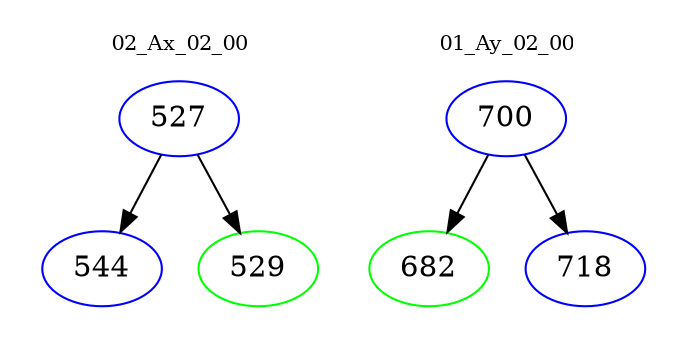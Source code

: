 digraph{
subgraph cluster_0 {
color = white
label = "02_Ax_02_00";
fontsize=10;
T0_527 [label="527", color="blue"]
T0_527 -> T0_544 [color="black"]
T0_544 [label="544", color="blue"]
T0_527 -> T0_529 [color="black"]
T0_529 [label="529", color="green"]
}
subgraph cluster_1 {
color = white
label = "01_Ay_02_00";
fontsize=10;
T1_700 [label="700", color="blue"]
T1_700 -> T1_682 [color="black"]
T1_682 [label="682", color="green"]
T1_700 -> T1_718 [color="black"]
T1_718 [label="718", color="blue"]
}
}

